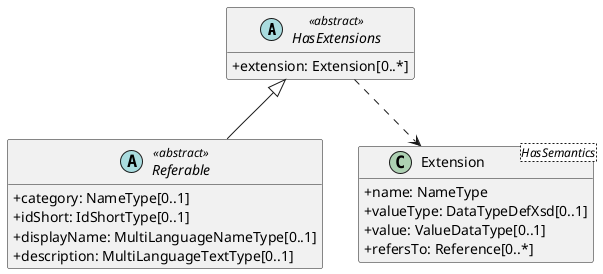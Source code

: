 @startuml
skinparam classAttributeIconSize 0
hide methods

abstract class HasExtensions <<abstract>> {
  +extension: Extension[0..*]
}
abstract class Referable <<abstract>> {
  +category: NameType[0..1]
  +idShort: IdShortType[0..1]
  +displayName: MultiLanguageNameType[0..1]
  +description: MultiLanguageTextType[0..1]
}
class Extension<HasSemantics> {
  +name: NameType
  +valueType: DataTypeDefXsd[0..1]
  +value: ValueDataType[0..1]
  +refersTo: Reference[0..*]
}
HasExtensions ..> Extension
HasExtensions <|-- Referable
@enduml